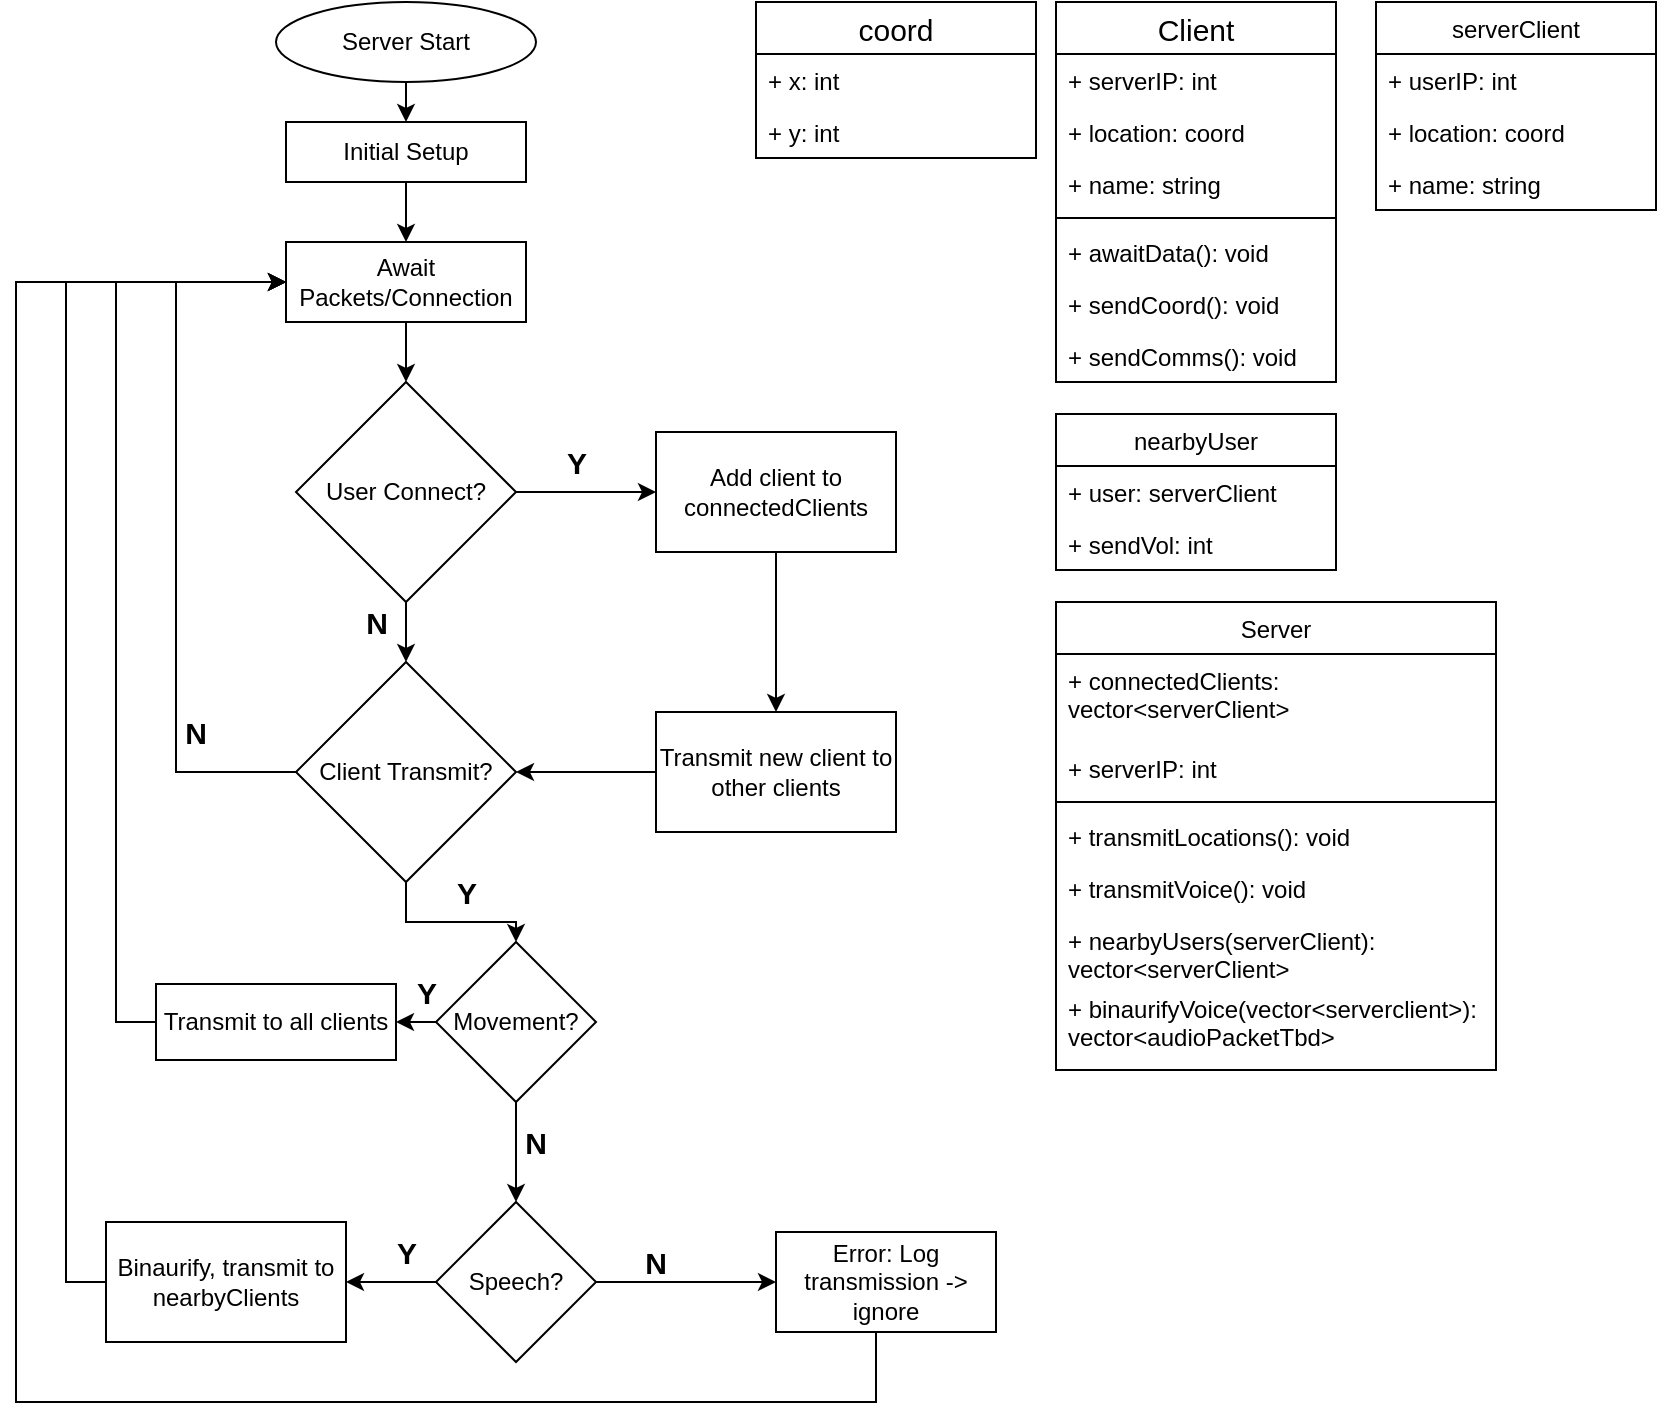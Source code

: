 <mxfile version="14.2.9" type="github">
  <diagram id="3oyVqdaDdfX9TV3sVrVm" name="Page-1">
    <mxGraphModel dx="1422" dy="830" grid="1" gridSize="10" guides="1" tooltips="1" connect="1" arrows="1" fold="1" page="1" pageScale="1" pageWidth="850" pageHeight="1100" math="0" shadow="0">
      <root>
        <mxCell id="0" />
        <mxCell id="1" parent="0" />
        <mxCell id="OnPCaiBOU2DBpQOizJkD-10" style="edgeStyle=orthogonalEdgeStyle;rounded=0;orthogonalLoop=1;jettySize=auto;html=1;exitX=0.5;exitY=1;exitDx=0;exitDy=0;entryX=0.5;entryY=0;entryDx=0;entryDy=0;" edge="1" parent="1" source="OnPCaiBOU2DBpQOizJkD-1" target="OnPCaiBOU2DBpQOizJkD-2">
          <mxGeometry relative="1" as="geometry" />
        </mxCell>
        <mxCell id="OnPCaiBOU2DBpQOizJkD-1" value="Server Start" style="ellipse;whiteSpace=wrap;html=1;" vertex="1" parent="1">
          <mxGeometry x="140" y="40" width="130" height="40" as="geometry" />
        </mxCell>
        <mxCell id="OnPCaiBOU2DBpQOizJkD-11" style="edgeStyle=orthogonalEdgeStyle;rounded=0;orthogonalLoop=1;jettySize=auto;html=1;exitX=0.5;exitY=1;exitDx=0;exitDy=0;entryX=0.5;entryY=0;entryDx=0;entryDy=0;" edge="1" parent="1" source="OnPCaiBOU2DBpQOizJkD-2" target="OnPCaiBOU2DBpQOizJkD-3">
          <mxGeometry relative="1" as="geometry" />
        </mxCell>
        <mxCell id="OnPCaiBOU2DBpQOizJkD-2" value="Initial Setup" style="rounded=0;whiteSpace=wrap;html=1;" vertex="1" parent="1">
          <mxGeometry x="145" y="100" width="120" height="30" as="geometry" />
        </mxCell>
        <mxCell id="OnPCaiBOU2DBpQOizJkD-12" style="edgeStyle=orthogonalEdgeStyle;rounded=0;orthogonalLoop=1;jettySize=auto;html=1;exitX=0.5;exitY=1;exitDx=0;exitDy=0;entryX=0.5;entryY=0;entryDx=0;entryDy=0;" edge="1" parent="1" source="OnPCaiBOU2DBpQOizJkD-3" target="OnPCaiBOU2DBpQOizJkD-4">
          <mxGeometry relative="1" as="geometry" />
        </mxCell>
        <mxCell id="OnPCaiBOU2DBpQOizJkD-3" value="Await Packets/Connection" style="rounded=0;whiteSpace=wrap;html=1;" vertex="1" parent="1">
          <mxGeometry x="145" y="160" width="120" height="40" as="geometry" />
        </mxCell>
        <mxCell id="OnPCaiBOU2DBpQOizJkD-13" style="edgeStyle=orthogonalEdgeStyle;rounded=0;orthogonalLoop=1;jettySize=auto;html=1;exitX=0.5;exitY=1;exitDx=0;exitDy=0;entryX=0.5;entryY=0;entryDx=0;entryDy=0;" edge="1" parent="1" source="OnPCaiBOU2DBpQOizJkD-4" target="OnPCaiBOU2DBpQOizJkD-7">
          <mxGeometry relative="1" as="geometry" />
        </mxCell>
        <mxCell id="OnPCaiBOU2DBpQOizJkD-16" style="edgeStyle=orthogonalEdgeStyle;rounded=0;orthogonalLoop=1;jettySize=auto;html=1;exitX=1;exitY=0.5;exitDx=0;exitDy=0;entryX=0;entryY=0.5;entryDx=0;entryDy=0;" edge="1" parent="1" source="OnPCaiBOU2DBpQOizJkD-4" target="OnPCaiBOU2DBpQOizJkD-5">
          <mxGeometry relative="1" as="geometry" />
        </mxCell>
        <mxCell id="OnPCaiBOU2DBpQOizJkD-4" value="User Connect?" style="rhombus;whiteSpace=wrap;html=1;" vertex="1" parent="1">
          <mxGeometry x="150" y="230" width="110" height="110" as="geometry" />
        </mxCell>
        <mxCell id="OnPCaiBOU2DBpQOizJkD-17" style="edgeStyle=orthogonalEdgeStyle;rounded=0;orthogonalLoop=1;jettySize=auto;html=1;exitX=0.5;exitY=1;exitDx=0;exitDy=0;entryX=0.5;entryY=0;entryDx=0;entryDy=0;" edge="1" parent="1" source="OnPCaiBOU2DBpQOizJkD-5" target="OnPCaiBOU2DBpQOizJkD-6">
          <mxGeometry relative="1" as="geometry" />
        </mxCell>
        <mxCell id="OnPCaiBOU2DBpQOizJkD-5" value="Add client to connectedClients" style="rounded=0;whiteSpace=wrap;html=1;" vertex="1" parent="1">
          <mxGeometry x="330" y="255" width="120" height="60" as="geometry" />
        </mxCell>
        <mxCell id="OnPCaiBOU2DBpQOizJkD-18" style="edgeStyle=orthogonalEdgeStyle;rounded=0;orthogonalLoop=1;jettySize=auto;html=1;exitX=0;exitY=0.5;exitDx=0;exitDy=0;entryX=1;entryY=0.5;entryDx=0;entryDy=0;" edge="1" parent="1" source="OnPCaiBOU2DBpQOizJkD-6" target="OnPCaiBOU2DBpQOizJkD-7">
          <mxGeometry relative="1" as="geometry" />
        </mxCell>
        <mxCell id="OnPCaiBOU2DBpQOizJkD-6" value="Transmit new client to other clients" style="rounded=0;whiteSpace=wrap;html=1;" vertex="1" parent="1">
          <mxGeometry x="330" y="395" width="120" height="60" as="geometry" />
        </mxCell>
        <mxCell id="OnPCaiBOU2DBpQOizJkD-75" style="edgeStyle=orthogonalEdgeStyle;rounded=0;orthogonalLoop=1;jettySize=auto;html=1;exitX=0.5;exitY=1;exitDx=0;exitDy=0;entryX=0.5;entryY=0;entryDx=0;entryDy=0;fontSize=12;" edge="1" parent="1" source="OnPCaiBOU2DBpQOizJkD-7" target="OnPCaiBOU2DBpQOizJkD-70">
          <mxGeometry relative="1" as="geometry" />
        </mxCell>
        <mxCell id="OnPCaiBOU2DBpQOizJkD-104" style="edgeStyle=orthogonalEdgeStyle;rounded=0;orthogonalLoop=1;jettySize=auto;html=1;exitX=0;exitY=0.5;exitDx=0;exitDy=0;entryX=0;entryY=0.5;entryDx=0;entryDy=0;fontSize=12;" edge="1" parent="1" source="OnPCaiBOU2DBpQOizJkD-7" target="OnPCaiBOU2DBpQOizJkD-3">
          <mxGeometry relative="1" as="geometry">
            <Array as="points">
              <mxPoint x="90" y="425" />
              <mxPoint x="90" y="180" />
            </Array>
          </mxGeometry>
        </mxCell>
        <mxCell id="OnPCaiBOU2DBpQOizJkD-7" value="Client Transmit?" style="rhombus;whiteSpace=wrap;html=1;" vertex="1" parent="1">
          <mxGeometry x="150" y="370" width="110" height="110" as="geometry" />
        </mxCell>
        <mxCell id="OnPCaiBOU2DBpQOizJkD-20" value="Y" style="text;html=1;align=center;verticalAlign=middle;resizable=0;points=[];autosize=1;rounded=0;spacing=2;fontSize=15;fontStyle=1" vertex="1" parent="1">
          <mxGeometry x="275" y="255" width="30" height="30" as="geometry" />
        </mxCell>
        <mxCell id="OnPCaiBOU2DBpQOizJkD-21" value="N" style="text;html=1;align=center;verticalAlign=middle;resizable=0;points=[];autosize=1;fontSize=15;fontStyle=1" vertex="1" parent="1">
          <mxGeometry x="175" y="340" width="30" height="20" as="geometry" />
        </mxCell>
        <mxCell id="OnPCaiBOU2DBpQOizJkD-34" value="Client" style="swimlane;fontStyle=0;childLayout=stackLayout;horizontal=1;startSize=26;fillColor=none;horizontalStack=0;resizeParent=1;resizeParentMax=0;resizeLast=0;collapsible=1;marginBottom=0;rounded=0;fontSize=15;" vertex="1" parent="1">
          <mxGeometry x="530" y="40" width="140" height="190" as="geometry">
            <mxRectangle x="540" y="56" width="70" height="26" as="alternateBounds" />
          </mxGeometry>
        </mxCell>
        <mxCell id="OnPCaiBOU2DBpQOizJkD-35" value="+ serverIP: int" style="text;strokeColor=none;fillColor=none;align=left;verticalAlign=top;spacingLeft=4;spacingRight=4;overflow=hidden;rotatable=0;points=[[0,0.5],[1,0.5]];portConstraint=eastwest;" vertex="1" parent="OnPCaiBOU2DBpQOizJkD-34">
          <mxGeometry y="26" width="140" height="26" as="geometry" />
        </mxCell>
        <mxCell id="OnPCaiBOU2DBpQOizJkD-36" value="+ location: coord" style="text;strokeColor=none;fillColor=none;align=left;verticalAlign=top;spacingLeft=4;spacingRight=4;overflow=hidden;rotatable=0;points=[[0,0.5],[1,0.5]];portConstraint=eastwest;" vertex="1" parent="OnPCaiBOU2DBpQOizJkD-34">
          <mxGeometry y="52" width="140" height="26" as="geometry" />
        </mxCell>
        <mxCell id="OnPCaiBOU2DBpQOizJkD-68" value="+ name: string" style="text;strokeColor=none;fillColor=none;align=left;verticalAlign=top;spacingLeft=4;spacingRight=4;overflow=hidden;rotatable=0;points=[[0,0.5],[1,0.5]];portConstraint=eastwest;rounded=0;fontSize=12;" vertex="1" parent="OnPCaiBOU2DBpQOizJkD-34">
          <mxGeometry y="78" width="140" height="26" as="geometry" />
        </mxCell>
        <mxCell id="OnPCaiBOU2DBpQOizJkD-45" value="" style="line;strokeWidth=1;fillColor=none;align=left;verticalAlign=middle;spacingTop=-1;spacingLeft=3;spacingRight=3;rotatable=0;labelPosition=right;points=[];portConstraint=eastwest;rounded=0;fontSize=12;" vertex="1" parent="OnPCaiBOU2DBpQOizJkD-34">
          <mxGeometry y="104" width="140" height="8" as="geometry" />
        </mxCell>
        <mxCell id="OnPCaiBOU2DBpQOizJkD-67" value="+ awaitData(): void" style="text;strokeColor=none;fillColor=none;align=left;verticalAlign=top;spacingLeft=4;spacingRight=4;overflow=hidden;rotatable=0;points=[[0,0.5],[1,0.5]];portConstraint=eastwest;rounded=0;fontSize=12;" vertex="1" parent="OnPCaiBOU2DBpQOizJkD-34">
          <mxGeometry y="112" width="140" height="26" as="geometry" />
        </mxCell>
        <mxCell id="OnPCaiBOU2DBpQOizJkD-44" value="+ sendCoord(): void" style="text;strokeColor=none;fillColor=none;align=left;verticalAlign=top;spacingLeft=4;spacingRight=4;overflow=hidden;rotatable=0;points=[[0,0.5],[1,0.5]];portConstraint=eastwest;rounded=0;fontSize=12;" vertex="1" parent="OnPCaiBOU2DBpQOizJkD-34">
          <mxGeometry y="138" width="140" height="26" as="geometry" />
        </mxCell>
        <mxCell id="OnPCaiBOU2DBpQOizJkD-46" value="+ sendComms(): void" style="text;strokeColor=none;fillColor=none;align=left;verticalAlign=top;spacingLeft=4;spacingRight=4;overflow=hidden;rotatable=0;points=[[0,0.5],[1,0.5]];portConstraint=eastwest;rounded=0;fontSize=12;" vertex="1" parent="OnPCaiBOU2DBpQOizJkD-34">
          <mxGeometry y="164" width="140" height="26" as="geometry" />
        </mxCell>
        <mxCell id="OnPCaiBOU2DBpQOizJkD-38" value="coord" style="swimlane;fontStyle=0;childLayout=stackLayout;horizontal=1;startSize=26;fillColor=none;horizontalStack=0;resizeParent=1;resizeParentMax=0;resizeLast=0;collapsible=1;marginBottom=0;rounded=0;fontSize=15;" vertex="1" parent="1">
          <mxGeometry x="380" y="40" width="140" height="78" as="geometry" />
        </mxCell>
        <mxCell id="OnPCaiBOU2DBpQOizJkD-39" value="+ x: int" style="text;strokeColor=none;fillColor=none;align=left;verticalAlign=top;spacingLeft=4;spacingRight=4;overflow=hidden;rotatable=0;points=[[0,0.5],[1,0.5]];portConstraint=eastwest;" vertex="1" parent="OnPCaiBOU2DBpQOizJkD-38">
          <mxGeometry y="26" width="140" height="26" as="geometry" />
        </mxCell>
        <mxCell id="OnPCaiBOU2DBpQOizJkD-40" value="+ y: int" style="text;strokeColor=none;fillColor=none;align=left;verticalAlign=top;spacingLeft=4;spacingRight=4;overflow=hidden;rotatable=0;points=[[0,0.5],[1,0.5]];portConstraint=eastwest;" vertex="1" parent="OnPCaiBOU2DBpQOizJkD-38">
          <mxGeometry y="52" width="140" height="26" as="geometry" />
        </mxCell>
        <mxCell id="OnPCaiBOU2DBpQOizJkD-51" value="Server" style="swimlane;fontStyle=0;childLayout=stackLayout;horizontal=1;startSize=26;fillColor=none;horizontalStack=0;resizeParent=1;resizeParentMax=0;resizeLast=0;collapsible=1;marginBottom=0;rounded=0;fontSize=12;" vertex="1" parent="1">
          <mxGeometry x="530" y="340" width="220" height="234" as="geometry" />
        </mxCell>
        <mxCell id="OnPCaiBOU2DBpQOizJkD-52" value="+ connectedClients: &#xa;vector&lt;serverClient&gt;" style="text;strokeColor=none;fillColor=none;align=left;verticalAlign=top;spacingLeft=4;spacingRight=4;overflow=hidden;rotatable=0;points=[[0,0.5],[1,0.5]];portConstraint=eastwest;" vertex="1" parent="OnPCaiBOU2DBpQOizJkD-51">
          <mxGeometry y="26" width="220" height="44" as="geometry" />
        </mxCell>
        <mxCell id="OnPCaiBOU2DBpQOizJkD-53" value="+ serverIP: int" style="text;strokeColor=none;fillColor=none;align=left;verticalAlign=top;spacingLeft=4;spacingRight=4;overflow=hidden;rotatable=0;points=[[0,0.5],[1,0.5]];portConstraint=eastwest;" vertex="1" parent="OnPCaiBOU2DBpQOizJkD-51">
          <mxGeometry y="70" width="220" height="26" as="geometry" />
        </mxCell>
        <mxCell id="OnPCaiBOU2DBpQOizJkD-55" value="" style="line;strokeWidth=1;fillColor=none;align=left;verticalAlign=middle;spacingTop=-1;spacingLeft=3;spacingRight=3;rotatable=0;labelPosition=right;points=[];portConstraint=eastwest;rounded=0;fontSize=12;" vertex="1" parent="OnPCaiBOU2DBpQOizJkD-51">
          <mxGeometry y="96" width="220" height="8" as="geometry" />
        </mxCell>
        <mxCell id="OnPCaiBOU2DBpQOizJkD-54" value="+ transmitLocations(): void" style="text;strokeColor=none;fillColor=none;align=left;verticalAlign=top;spacingLeft=4;spacingRight=4;overflow=hidden;rotatable=0;points=[[0,0.5],[1,0.5]];portConstraint=eastwest;" vertex="1" parent="OnPCaiBOU2DBpQOizJkD-51">
          <mxGeometry y="104" width="220" height="26" as="geometry" />
        </mxCell>
        <mxCell id="OnPCaiBOU2DBpQOizJkD-57" value="+ transmitVoice(): void" style="text;strokeColor=none;fillColor=none;align=left;verticalAlign=top;spacingLeft=4;spacingRight=4;overflow=hidden;rotatable=0;points=[[0,0.5],[1,0.5]];portConstraint=eastwest;rounded=0;fontSize=12;" vertex="1" parent="OnPCaiBOU2DBpQOizJkD-51">
          <mxGeometry y="130" width="220" height="26" as="geometry" />
        </mxCell>
        <mxCell id="OnPCaiBOU2DBpQOizJkD-69" value="+ nearbyUsers(serverClient): &#xa;vector&lt;serverClient&gt;" style="text;strokeColor=none;fillColor=none;align=left;verticalAlign=top;spacingLeft=4;spacingRight=4;overflow=hidden;rotatable=0;points=[[0,0.5],[1,0.5]];portConstraint=eastwest;rounded=0;fontSize=12;" vertex="1" parent="OnPCaiBOU2DBpQOizJkD-51">
          <mxGeometry y="156" width="220" height="34" as="geometry" />
        </mxCell>
        <mxCell id="OnPCaiBOU2DBpQOizJkD-58" value="+ binaurifyVoice(vector&lt;serverclient&gt;): &#xa;vector&lt;audioPacketTbd&gt;" style="text;strokeColor=none;fillColor=none;align=left;verticalAlign=top;spacingLeft=4;spacingRight=4;overflow=hidden;rotatable=0;points=[[0,0.5],[1,0.5]];portConstraint=eastwest;rounded=0;fontSize=12;" vertex="1" parent="OnPCaiBOU2DBpQOizJkD-51">
          <mxGeometry y="190" width="220" height="44" as="geometry" />
        </mxCell>
        <mxCell id="OnPCaiBOU2DBpQOizJkD-59" value="nearbyUser" style="swimlane;fontStyle=0;childLayout=stackLayout;horizontal=1;startSize=26;fillColor=none;horizontalStack=0;resizeParent=1;resizeParentMax=0;resizeLast=0;collapsible=1;marginBottom=0;rounded=0;fontSize=12;" vertex="1" parent="1">
          <mxGeometry x="530" y="246" width="140" height="78" as="geometry" />
        </mxCell>
        <mxCell id="OnPCaiBOU2DBpQOizJkD-60" value="+ user: serverClient" style="text;strokeColor=none;fillColor=none;align=left;verticalAlign=top;spacingLeft=4;spacingRight=4;overflow=hidden;rotatable=0;points=[[0,0.5],[1,0.5]];portConstraint=eastwest;" vertex="1" parent="OnPCaiBOU2DBpQOizJkD-59">
          <mxGeometry y="26" width="140" height="26" as="geometry" />
        </mxCell>
        <mxCell id="OnPCaiBOU2DBpQOizJkD-61" value="+ sendVol: int" style="text;strokeColor=none;fillColor=none;align=left;verticalAlign=top;spacingLeft=4;spacingRight=4;overflow=hidden;rotatable=0;points=[[0,0.5],[1,0.5]];portConstraint=eastwest;" vertex="1" parent="OnPCaiBOU2DBpQOizJkD-59">
          <mxGeometry y="52" width="140" height="26" as="geometry" />
        </mxCell>
        <mxCell id="OnPCaiBOU2DBpQOizJkD-63" value="serverClient" style="swimlane;fontStyle=0;childLayout=stackLayout;horizontal=1;startSize=26;fillColor=none;horizontalStack=0;resizeParent=1;resizeParentMax=0;resizeLast=0;collapsible=1;marginBottom=0;rounded=0;fontSize=12;" vertex="1" parent="1">
          <mxGeometry x="690" y="40" width="140" height="104" as="geometry" />
        </mxCell>
        <mxCell id="OnPCaiBOU2DBpQOizJkD-64" value="+ userIP: int" style="text;strokeColor=none;fillColor=none;align=left;verticalAlign=top;spacingLeft=4;spacingRight=4;overflow=hidden;rotatable=0;points=[[0,0.5],[1,0.5]];portConstraint=eastwest;" vertex="1" parent="OnPCaiBOU2DBpQOizJkD-63">
          <mxGeometry y="26" width="140" height="26" as="geometry" />
        </mxCell>
        <mxCell id="OnPCaiBOU2DBpQOizJkD-65" value="+ location: coord" style="text;strokeColor=none;fillColor=none;align=left;verticalAlign=top;spacingLeft=4;spacingRight=4;overflow=hidden;rotatable=0;points=[[0,0.5],[1,0.5]];portConstraint=eastwest;" vertex="1" parent="OnPCaiBOU2DBpQOizJkD-63">
          <mxGeometry y="52" width="140" height="26" as="geometry" />
        </mxCell>
        <mxCell id="OnPCaiBOU2DBpQOizJkD-66" value="+ name: string" style="text;strokeColor=none;fillColor=none;align=left;verticalAlign=top;spacingLeft=4;spacingRight=4;overflow=hidden;rotatable=0;points=[[0,0.5],[1,0.5]];portConstraint=eastwest;" vertex="1" parent="OnPCaiBOU2DBpQOizJkD-63">
          <mxGeometry y="78" width="140" height="26" as="geometry" />
        </mxCell>
        <mxCell id="OnPCaiBOU2DBpQOizJkD-76" style="edgeStyle=orthogonalEdgeStyle;rounded=0;orthogonalLoop=1;jettySize=auto;html=1;exitX=0.5;exitY=1;exitDx=0;exitDy=0;entryX=0.5;entryY=0;entryDx=0;entryDy=0;fontSize=12;" edge="1" parent="1" source="OnPCaiBOU2DBpQOizJkD-70" target="OnPCaiBOU2DBpQOizJkD-71">
          <mxGeometry relative="1" as="geometry" />
        </mxCell>
        <mxCell id="OnPCaiBOU2DBpQOizJkD-81" style="edgeStyle=orthogonalEdgeStyle;rounded=0;orthogonalLoop=1;jettySize=auto;html=1;exitX=0;exitY=0.5;exitDx=0;exitDy=0;entryX=1;entryY=0.5;entryDx=0;entryDy=0;fontSize=12;" edge="1" parent="1" source="OnPCaiBOU2DBpQOizJkD-70" target="OnPCaiBOU2DBpQOizJkD-72">
          <mxGeometry relative="1" as="geometry" />
        </mxCell>
        <mxCell id="OnPCaiBOU2DBpQOizJkD-70" value="Movement?" style="rhombus;whiteSpace=wrap;html=1;rounded=0;fontSize=12;" vertex="1" parent="1">
          <mxGeometry x="220" y="510" width="80" height="80" as="geometry" />
        </mxCell>
        <mxCell id="OnPCaiBOU2DBpQOizJkD-77" style="edgeStyle=orthogonalEdgeStyle;rounded=0;orthogonalLoop=1;jettySize=auto;html=1;exitX=0;exitY=0.5;exitDx=0;exitDy=0;fontSize=12;entryX=1;entryY=0.5;entryDx=0;entryDy=0;" edge="1" parent="1" source="OnPCaiBOU2DBpQOizJkD-71" target="OnPCaiBOU2DBpQOizJkD-73">
          <mxGeometry relative="1" as="geometry">
            <mxPoint x="180" y="680" as="targetPoint" />
          </mxGeometry>
        </mxCell>
        <mxCell id="OnPCaiBOU2DBpQOizJkD-71" value="Speech?" style="rhombus;whiteSpace=wrap;html=1;rounded=0;fontSize=12;" vertex="1" parent="1">
          <mxGeometry x="220" y="640" width="80" height="80" as="geometry" />
        </mxCell>
        <mxCell id="OnPCaiBOU2DBpQOizJkD-85" style="edgeStyle=orthogonalEdgeStyle;rounded=0;orthogonalLoop=1;jettySize=auto;html=1;exitX=0;exitY=0.5;exitDx=0;exitDy=0;entryX=0;entryY=0.5;entryDx=0;entryDy=0;fontSize=12;" edge="1" parent="1" source="OnPCaiBOU2DBpQOizJkD-72" target="OnPCaiBOU2DBpQOizJkD-3">
          <mxGeometry relative="1" as="geometry" />
        </mxCell>
        <mxCell id="OnPCaiBOU2DBpQOizJkD-72" value="Transmit to all clients" style="rounded=0;whiteSpace=wrap;html=1;fontSize=12;" vertex="1" parent="1">
          <mxGeometry x="80" y="531" width="120" height="38" as="geometry" />
        </mxCell>
        <mxCell id="OnPCaiBOU2DBpQOizJkD-86" style="edgeStyle=orthogonalEdgeStyle;rounded=0;orthogonalLoop=1;jettySize=auto;html=1;exitX=0;exitY=0.5;exitDx=0;exitDy=0;entryX=0;entryY=0.5;entryDx=0;entryDy=0;fontSize=12;" edge="1" parent="1" source="OnPCaiBOU2DBpQOizJkD-73" target="OnPCaiBOU2DBpQOizJkD-3">
          <mxGeometry relative="1" as="geometry" />
        </mxCell>
        <mxCell id="OnPCaiBOU2DBpQOizJkD-73" value="Binaurify, transmit to nearbyClients" style="rounded=0;whiteSpace=wrap;html=1;fontSize=12;" vertex="1" parent="1">
          <mxGeometry x="55" y="650" width="120" height="60" as="geometry" />
        </mxCell>
        <mxCell id="OnPCaiBOU2DBpQOizJkD-92" style="edgeStyle=orthogonalEdgeStyle;rounded=0;orthogonalLoop=1;jettySize=auto;html=1;exitX=0.5;exitY=1;exitDx=0;exitDy=0;entryX=0;entryY=0.5;entryDx=0;entryDy=0;fontSize=12;" edge="1" parent="1" source="OnPCaiBOU2DBpQOizJkD-79" target="OnPCaiBOU2DBpQOizJkD-3">
          <mxGeometry relative="1" as="geometry">
            <Array as="points">
              <mxPoint x="440" y="740" />
              <mxPoint x="10" y="740" />
              <mxPoint x="10" y="180" />
            </Array>
          </mxGeometry>
        </mxCell>
        <mxCell id="OnPCaiBOU2DBpQOizJkD-79" value="Error: Log transmission -&amp;gt; ignore" style="rounded=0;whiteSpace=wrap;html=1;" vertex="1" parent="1">
          <mxGeometry x="390" y="655" width="110" height="50" as="geometry" />
        </mxCell>
        <mxCell id="OnPCaiBOU2DBpQOizJkD-89" value="&lt;b&gt;N&lt;/b&gt;" style="text;html=1;strokeColor=none;fillColor=none;align=center;verticalAlign=middle;whiteSpace=wrap;rounded=0;fontSize=15;" vertex="1" parent="1">
          <mxGeometry x="250" y="600" width="40" height="20" as="geometry" />
        </mxCell>
        <mxCell id="OnPCaiBOU2DBpQOizJkD-90" style="edgeStyle=orthogonalEdgeStyle;rounded=0;orthogonalLoop=1;jettySize=auto;html=1;exitX=1;exitY=0.5;exitDx=0;exitDy=0;fontSize=12;entryX=0;entryY=0.5;entryDx=0;entryDy=0;" edge="1" parent="1" source="OnPCaiBOU2DBpQOizJkD-71" target="OnPCaiBOU2DBpQOizJkD-79">
          <mxGeometry relative="1" as="geometry">
            <mxPoint x="330" y="630" as="targetPoint" />
            <mxPoint x="300" y="680" as="sourcePoint" />
          </mxGeometry>
        </mxCell>
        <mxCell id="OnPCaiBOU2DBpQOizJkD-93" value="Y" style="text;html=1;align=center;verticalAlign=middle;resizable=0;points=[];autosize=1;rounded=0;spacing=2;fontSize=15;fontStyle=1" vertex="1" parent="1">
          <mxGeometry x="220" y="470" width="30" height="30" as="geometry" />
        </mxCell>
        <mxCell id="OnPCaiBOU2DBpQOizJkD-96" value="Y" style="text;html=1;align=center;verticalAlign=middle;resizable=0;points=[];autosize=1;rounded=0;spacing=2;fontSize=15;fontStyle=1" vertex="1" parent="1">
          <mxGeometry x="200" y="520" width="30" height="30" as="geometry" />
        </mxCell>
        <mxCell id="OnPCaiBOU2DBpQOizJkD-97" value="Y" style="text;html=1;align=center;verticalAlign=middle;resizable=0;points=[];autosize=1;rounded=0;spacing=2;fontSize=15;fontStyle=1" vertex="1" parent="1">
          <mxGeometry x="190" y="650" width="30" height="30" as="geometry" />
        </mxCell>
        <mxCell id="OnPCaiBOU2DBpQOizJkD-101" value="&lt;b&gt;N&lt;/b&gt;" style="text;html=1;strokeColor=none;fillColor=none;align=center;verticalAlign=middle;whiteSpace=wrap;rounded=0;fontSize=15;" vertex="1" parent="1">
          <mxGeometry x="310" y="660" width="40" height="20" as="geometry" />
        </mxCell>
        <mxCell id="OnPCaiBOU2DBpQOizJkD-102" value="&lt;b&gt;N&lt;/b&gt;" style="text;html=1;strokeColor=none;fillColor=none;align=center;verticalAlign=middle;whiteSpace=wrap;rounded=0;fontSize=15;" vertex="1" parent="1">
          <mxGeometry x="80" y="395" width="40" height="20" as="geometry" />
        </mxCell>
      </root>
    </mxGraphModel>
  </diagram>
</mxfile>
